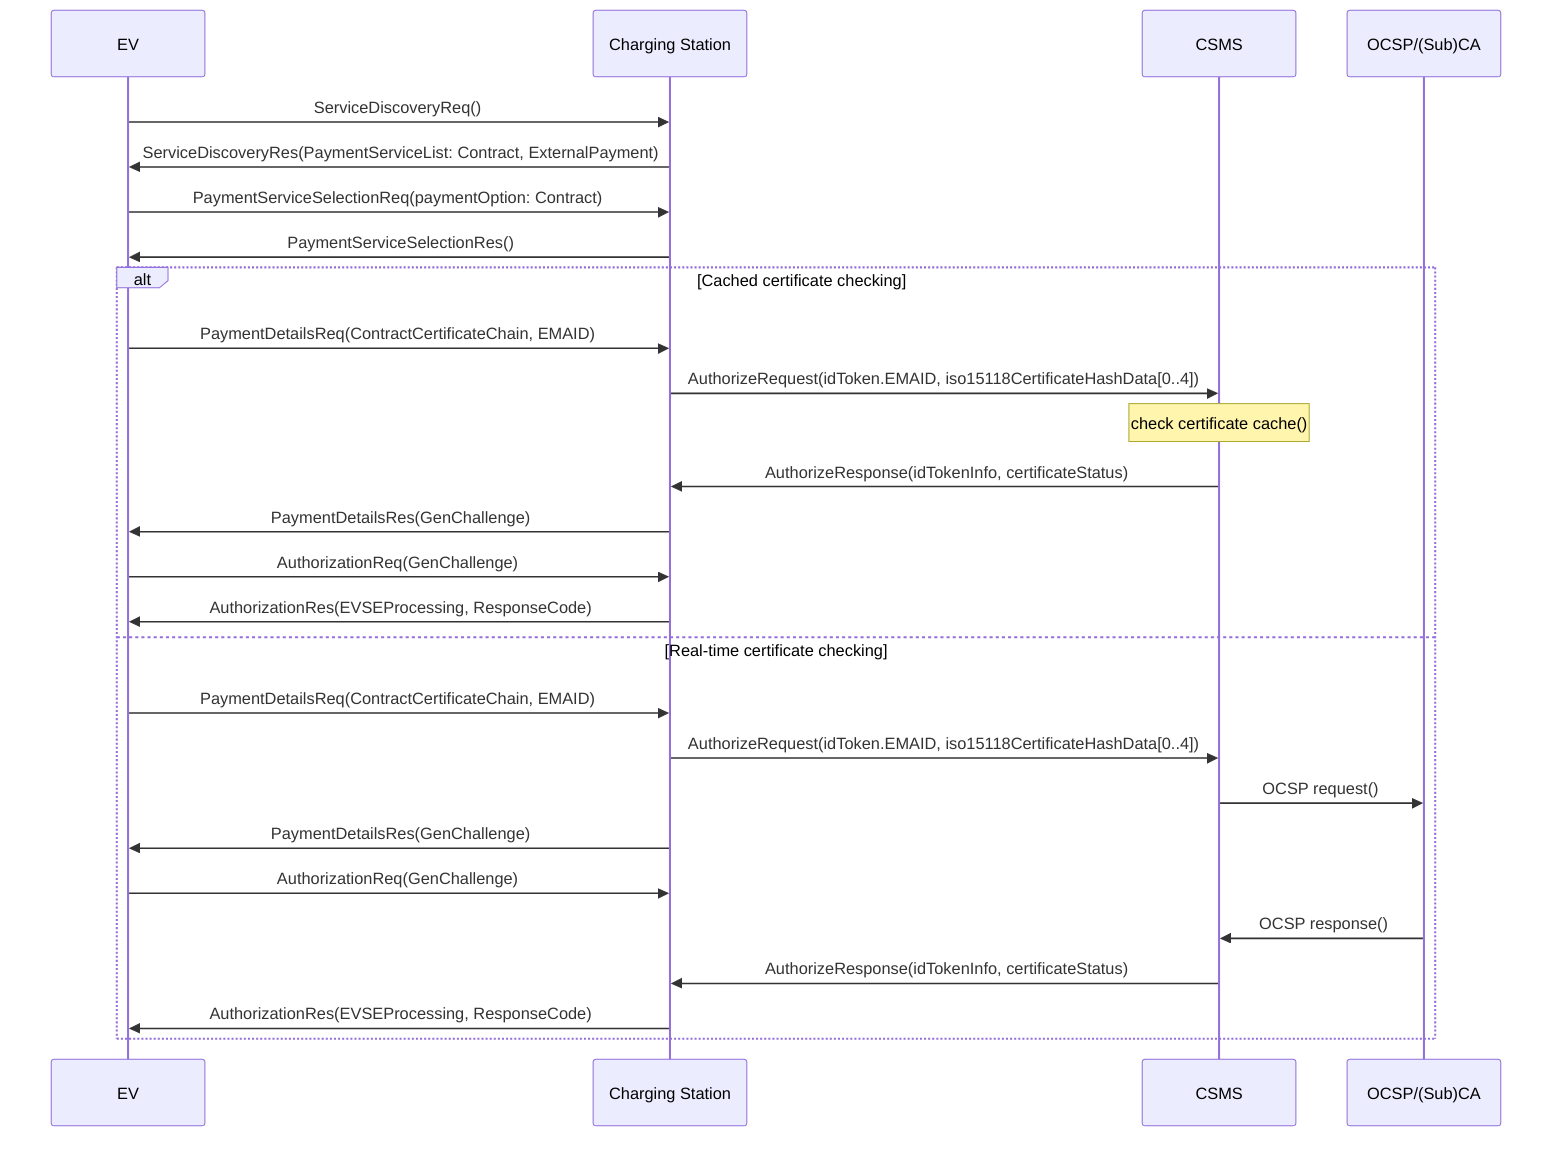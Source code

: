 sequenceDiagram
    participant EV as EV
    participant CS as Charging Station
    participant CSMS as CSMS
    participant OCSP as OCSP/(Sub)CA

    EV->>CS: ServiceDiscoveryReq()
    CS->>EV: ServiceDiscoveryRes(PaymentServiceList: Contract, ExternalPayment)
    EV->>CS: PaymentServiceSelectionReq(paymentOption: Contract)
    CS->>EV: PaymentServiceSelectionRes()
    
    alt Cached certificate checking
        EV->>CS: PaymentDetailsReq(ContractCertificateChain, EMAID)
        CS->>CSMS: AuthorizeRequest(idToken.EMAID, iso15118CertificateHashData[0..4])
        Note over CSMS: check certificate cache()
        CSMS->>CS: AuthorizeResponse(idTokenInfo, certificateStatus)
        CS->>EV: PaymentDetailsRes(GenChallenge)
        EV->>CS: AuthorizationReq(GenChallenge)
        CS->>EV: AuthorizationRes(EVSEProcessing, ResponseCode)
    else Real-time certificate checking
        EV->>CS: PaymentDetailsReq(ContractCertificateChain, EMAID)
        CS->>CSMS: AuthorizeRequest(idToken.EMAID, iso15118CertificateHashData[0..4])
        CSMS->>OCSP: OCSP request()
        CS->>EV: PaymentDetailsRes(GenChallenge)
        EV->>CS: AuthorizationReq(GenChallenge)
        OCSP->>CSMS: OCSP response()
        CSMS->>CS: AuthorizeResponse(idTokenInfo, certificateStatus)
        CS->>EV: AuthorizationRes(EVSEProcessing, ResponseCode)
    end